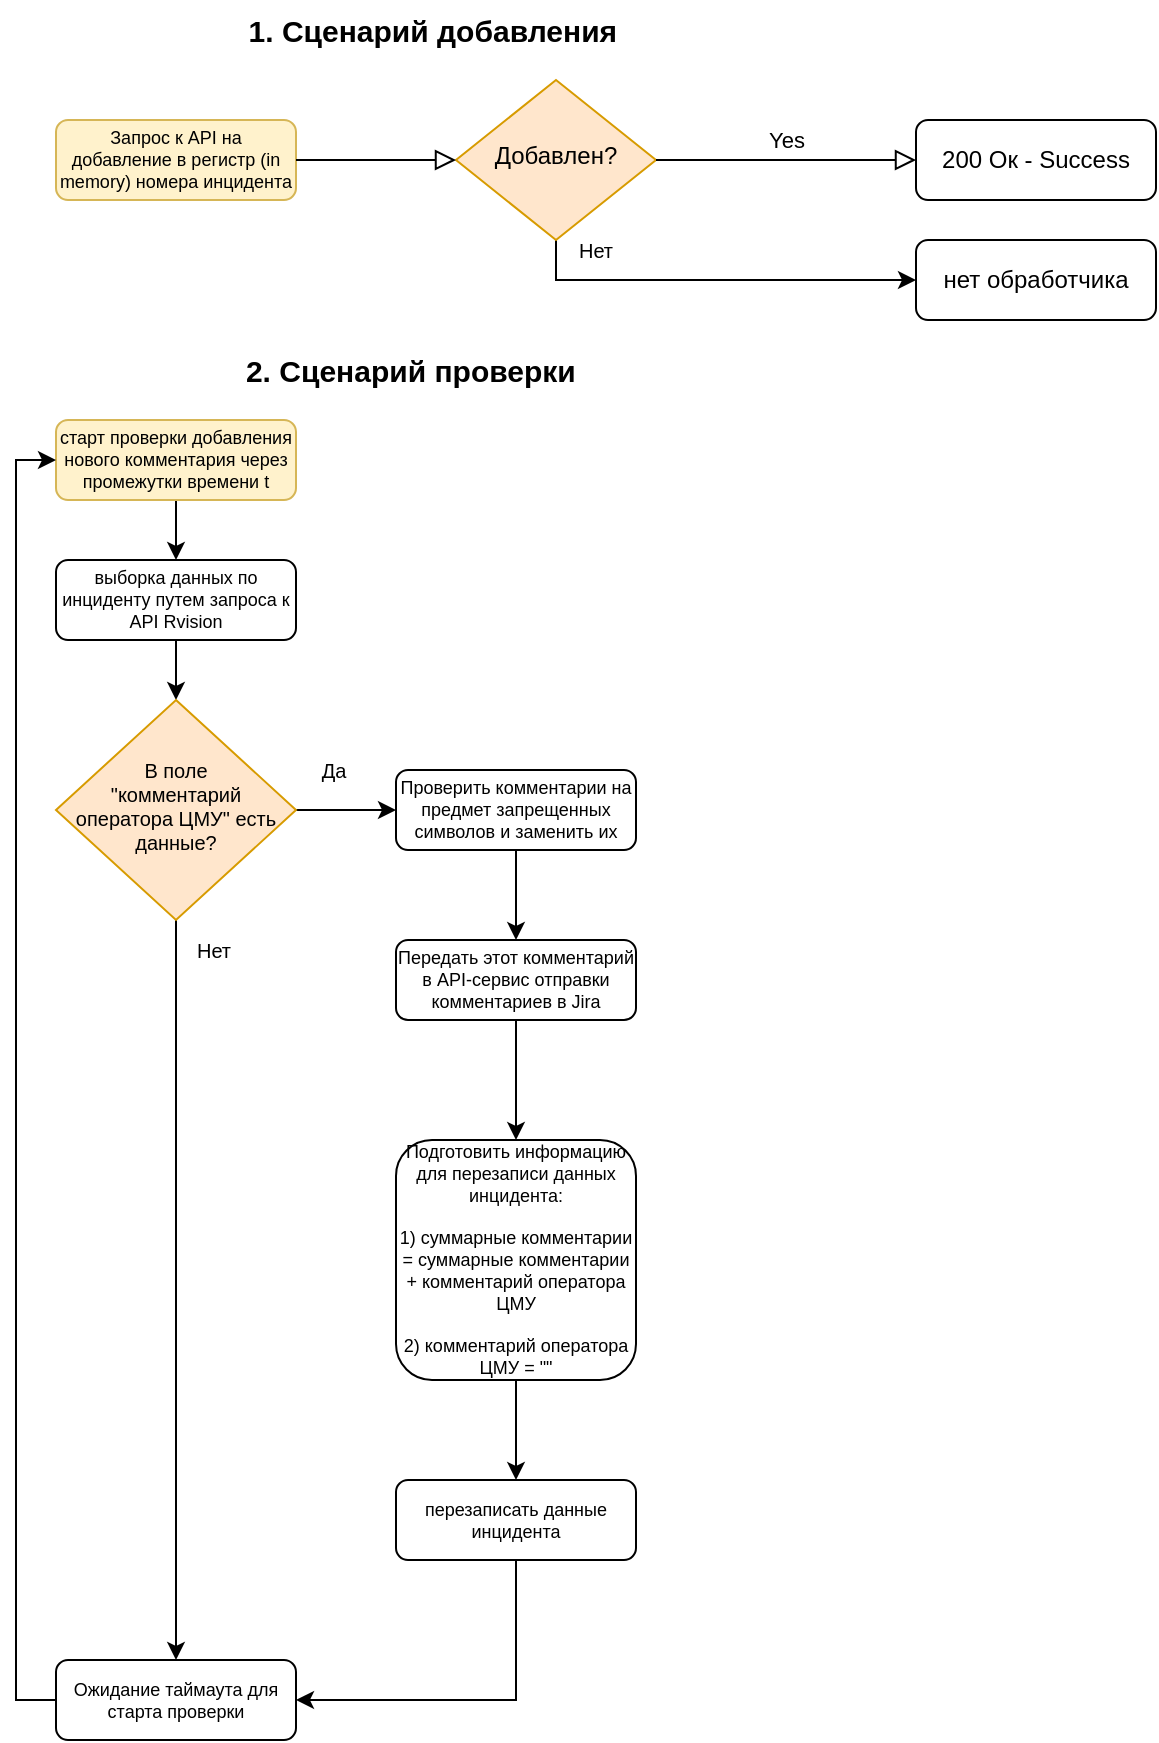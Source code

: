 <mxfile version="15.6.5" type="github">
  <diagram id="C5RBs43oDa-KdzZeNtuy" name="Page-1">
    <mxGraphModel dx="945" dy="560" grid="1" gridSize="10" guides="1" tooltips="1" connect="1" arrows="1" fold="1" page="1" pageScale="1" pageWidth="827" pageHeight="1169" math="0" shadow="0">
      <root>
        <mxCell id="WIyWlLk6GJQsqaUBKTNV-0" />
        <mxCell id="WIyWlLk6GJQsqaUBKTNV-1" parent="WIyWlLk6GJQsqaUBKTNV-0" />
        <mxCell id="WCmb3ZS0miNEBh6L_WHi-0" value="Запрос к API на добавление в регистр (in memory) номера инцидента" style="rounded=1;whiteSpace=wrap;html=1;fontSize=9;glass=0;strokeWidth=1;shadow=0;fillColor=#fff2cc;strokeColor=#d6b656;fontColor=default;" vertex="1" parent="WIyWlLk6GJQsqaUBKTNV-1">
          <mxGeometry x="100" y="100" width="120" height="40" as="geometry" />
        </mxCell>
        <mxCell id="WCmb3ZS0miNEBh6L_WHi-31" style="edgeStyle=orthogonalEdgeStyle;rounded=0;orthogonalLoop=1;jettySize=auto;html=1;entryX=0;entryY=0.5;entryDx=0;entryDy=0;labelBackgroundColor=default;fontSize=15;fontColor=default;strokeColor=default;" edge="1" parent="WIyWlLk6GJQsqaUBKTNV-1" source="WCmb3ZS0miNEBh6L_WHi-1" target="WCmb3ZS0miNEBh6L_WHi-30">
          <mxGeometry relative="1" as="geometry">
            <Array as="points">
              <mxPoint x="350" y="180" />
            </Array>
          </mxGeometry>
        </mxCell>
        <mxCell id="WCmb3ZS0miNEBh6L_WHi-1" value="Добавлен?" style="rhombus;whiteSpace=wrap;html=1;shadow=0;fontFamily=Helvetica;fontSize=12;align=center;strokeWidth=1;spacing=6;spacingTop=-4;fillColor=#ffe6cc;strokeColor=#d79b00;fontColor=default;" vertex="1" parent="WIyWlLk6GJQsqaUBKTNV-1">
          <mxGeometry x="300" y="80" width="100" height="80" as="geometry" />
        </mxCell>
        <mxCell id="WCmb3ZS0miNEBh6L_WHi-2" value="" style="rounded=0;html=1;jettySize=auto;orthogonalLoop=1;fontSize=11;endArrow=block;endFill=0;endSize=8;strokeWidth=1;shadow=0;labelBackgroundColor=none;edgeStyle=orthogonalEdgeStyle;exitX=1;exitY=0.5;exitDx=0;exitDy=0;strokeColor=default;fontColor=default;entryX=0;entryY=0.5;entryDx=0;entryDy=0;" edge="1" parent="WIyWlLk6GJQsqaUBKTNV-1" source="WCmb3ZS0miNEBh6L_WHi-0" target="WCmb3ZS0miNEBh6L_WHi-1">
          <mxGeometry relative="1" as="geometry">
            <mxPoint x="230" y="240" as="sourcePoint" />
            <mxPoint x="310" y="240" as="targetPoint" />
          </mxGeometry>
        </mxCell>
        <mxCell id="WCmb3ZS0miNEBh6L_WHi-3" value="Yes" style="edgeStyle=orthogonalEdgeStyle;rounded=0;html=1;jettySize=auto;orthogonalLoop=1;fontSize=11;endArrow=block;endFill=0;endSize=8;strokeWidth=1;shadow=0;labelBackgroundColor=none;exitX=1;exitY=0.5;exitDx=0;exitDy=0;strokeColor=default;fontColor=default;startArrow=none;entryX=0;entryY=0.5;entryDx=0;entryDy=0;" edge="1" parent="WIyWlLk6GJQsqaUBKTNV-1" source="WCmb3ZS0miNEBh6L_WHi-1" target="WIyWlLk6GJQsqaUBKTNV-12">
          <mxGeometry y="10" relative="1" as="geometry">
            <mxPoint as="offset" />
            <mxPoint x="690" y="240" as="sourcePoint" />
            <mxPoint x="680" y="170" as="targetPoint" />
            <Array as="points">
              <mxPoint x="440" y="120" />
              <mxPoint x="440" y="120" />
            </Array>
          </mxGeometry>
        </mxCell>
        <mxCell id="WIyWlLk6GJQsqaUBKTNV-12" value="200 Ок - Success" style="rounded=1;whiteSpace=wrap;html=1;fontSize=12;glass=0;strokeWidth=1;shadow=0;fillColor=default;strokeColor=default;fontColor=default;" parent="WIyWlLk6GJQsqaUBKTNV-1" vertex="1">
          <mxGeometry x="530" y="100" width="120" height="40" as="geometry" />
        </mxCell>
        <mxCell id="WCmb3ZS0miNEBh6L_WHi-10" style="edgeStyle=orthogonalEdgeStyle;rounded=0;orthogonalLoop=1;jettySize=auto;html=1;fontSize=10;fontColor=default;strokeColor=default;" edge="1" parent="WIyWlLk6GJQsqaUBKTNV-1" source="WCmb3ZS0miNEBh6L_WHi-5" target="WCmb3ZS0miNEBh6L_WHi-6">
          <mxGeometry relative="1" as="geometry" />
        </mxCell>
        <mxCell id="WCmb3ZS0miNEBh6L_WHi-5" value="старт проверки добавления нового комментария через промежутки времени t" style="rounded=1;whiteSpace=wrap;html=1;fontSize=9;glass=0;strokeWidth=1;shadow=0;fillColor=#fff2cc;strokeColor=#d6b656;fontColor=default;" vertex="1" parent="WIyWlLk6GJQsqaUBKTNV-1">
          <mxGeometry x="100" y="250" width="120" height="40" as="geometry" />
        </mxCell>
        <mxCell id="WCmb3ZS0miNEBh6L_WHi-11" style="edgeStyle=orthogonalEdgeStyle;rounded=0;orthogonalLoop=1;jettySize=auto;html=1;entryX=0.5;entryY=0;entryDx=0;entryDy=0;fontSize=10;fontColor=default;strokeColor=default;" edge="1" parent="WIyWlLk6GJQsqaUBKTNV-1" source="WCmb3ZS0miNEBh6L_WHi-6" target="WCmb3ZS0miNEBh6L_WHi-8">
          <mxGeometry relative="1" as="geometry" />
        </mxCell>
        <mxCell id="WCmb3ZS0miNEBh6L_WHi-6" value="выборка данных по инциденту путем запроса к API Rvision" style="rounded=1;whiteSpace=wrap;html=1;fontSize=9;glass=0;strokeWidth=1;shadow=0;fillColor=default;strokeColor=default;fontColor=default;" vertex="1" parent="WIyWlLk6GJQsqaUBKTNV-1">
          <mxGeometry x="100" y="320" width="120" height="40" as="geometry" />
        </mxCell>
        <mxCell id="WCmb3ZS0miNEBh6L_WHi-14" style="edgeStyle=orthogonalEdgeStyle;rounded=0;orthogonalLoop=1;jettySize=auto;html=1;entryX=0.5;entryY=0;entryDx=0;entryDy=0;fontSize=10;fontColor=default;strokeColor=default;" edge="1" parent="WIyWlLk6GJQsqaUBKTNV-1" source="WCmb3ZS0miNEBh6L_WHi-8" target="WCmb3ZS0miNEBh6L_WHi-13">
          <mxGeometry relative="1" as="geometry" />
        </mxCell>
        <mxCell id="WCmb3ZS0miNEBh6L_WHi-17" style="edgeStyle=orthogonalEdgeStyle;rounded=0;orthogonalLoop=1;jettySize=auto;html=1;entryX=0;entryY=0.5;entryDx=0;entryDy=0;fontSize=10;fontColor=default;strokeColor=default;" edge="1" parent="WIyWlLk6GJQsqaUBKTNV-1" source="WCmb3ZS0miNEBh6L_WHi-8" target="WCmb3ZS0miNEBh6L_WHi-16">
          <mxGeometry relative="1" as="geometry" />
        </mxCell>
        <mxCell id="WCmb3ZS0miNEBh6L_WHi-8" value="В поле &lt;br&gt;&quot;комментарий оператора ЦМУ&quot; есть данные?" style="rhombus;whiteSpace=wrap;html=1;shadow=0;fontFamily=Helvetica;fontSize=10;align=center;strokeWidth=1;spacing=6;spacingTop=-4;fillColor=#ffe6cc;strokeColor=#d79b00;fontColor=default;" vertex="1" parent="WIyWlLk6GJQsqaUBKTNV-1">
          <mxGeometry x="100" y="390" width="120" height="110" as="geometry" />
        </mxCell>
        <mxCell id="WCmb3ZS0miNEBh6L_WHi-27" style="edgeStyle=orthogonalEdgeStyle;rounded=0;orthogonalLoop=1;jettySize=auto;html=1;entryX=0;entryY=0.5;entryDx=0;entryDy=0;labelBackgroundColor=default;fontSize=10;fontColor=default;strokeColor=default;" edge="1" parent="WIyWlLk6GJQsqaUBKTNV-1" source="WCmb3ZS0miNEBh6L_WHi-13" target="WCmb3ZS0miNEBh6L_WHi-5">
          <mxGeometry relative="1" as="geometry">
            <Array as="points">
              <mxPoint x="80" y="890" />
              <mxPoint x="80" y="270" />
            </Array>
          </mxGeometry>
        </mxCell>
        <mxCell id="WCmb3ZS0miNEBh6L_WHi-13" value="Ожидание таймаута для старта проверки" style="rounded=1;whiteSpace=wrap;html=1;fontSize=9;glass=0;strokeWidth=1;shadow=0;fillColor=default;strokeColor=default;fontColor=default;" vertex="1" parent="WIyWlLk6GJQsqaUBKTNV-1">
          <mxGeometry x="100" y="870" width="120" height="40" as="geometry" />
        </mxCell>
        <mxCell id="WCmb3ZS0miNEBh6L_WHi-15" value="Нет" style="text;html=1;strokeColor=none;fillColor=none;align=center;verticalAlign=middle;whiteSpace=wrap;rounded=0;fontSize=10;fontColor=default;" vertex="1" parent="WIyWlLk6GJQsqaUBKTNV-1">
          <mxGeometry x="149" y="500" width="60" height="30" as="geometry" />
        </mxCell>
        <mxCell id="WCmb3ZS0miNEBh6L_WHi-20" style="edgeStyle=orthogonalEdgeStyle;rounded=0;orthogonalLoop=1;jettySize=auto;html=1;entryX=0.5;entryY=0;entryDx=0;entryDy=0;fontSize=10;fontColor=default;strokeColor=default;" edge="1" parent="WIyWlLk6GJQsqaUBKTNV-1" source="WCmb3ZS0miNEBh6L_WHi-16" target="WCmb3ZS0miNEBh6L_WHi-19">
          <mxGeometry relative="1" as="geometry" />
        </mxCell>
        <mxCell id="WCmb3ZS0miNEBh6L_WHi-16" value="Проверить комментарии на предмет запрещенных символов и заменить их" style="rounded=1;whiteSpace=wrap;html=1;fontSize=9;glass=0;strokeWidth=1;shadow=0;fillColor=default;strokeColor=default;fontColor=default;" vertex="1" parent="WIyWlLk6GJQsqaUBKTNV-1">
          <mxGeometry x="270" y="425" width="120" height="40" as="geometry" />
        </mxCell>
        <mxCell id="WCmb3ZS0miNEBh6L_WHi-18" value="Да" style="text;html=1;strokeColor=none;fillColor=none;align=center;verticalAlign=middle;whiteSpace=wrap;rounded=0;fontSize=10;fontColor=default;" vertex="1" parent="WIyWlLk6GJQsqaUBKTNV-1">
          <mxGeometry x="209" y="410" width="60" height="30" as="geometry" />
        </mxCell>
        <mxCell id="WCmb3ZS0miNEBh6L_WHi-22" style="edgeStyle=orthogonalEdgeStyle;rounded=0;orthogonalLoop=1;jettySize=auto;html=1;entryX=0.5;entryY=0;entryDx=0;entryDy=0;fontSize=10;fontColor=default;strokeColor=default;" edge="1" parent="WIyWlLk6GJQsqaUBKTNV-1" source="WCmb3ZS0miNEBh6L_WHi-19" target="WCmb3ZS0miNEBh6L_WHi-21">
          <mxGeometry relative="1" as="geometry" />
        </mxCell>
        <mxCell id="WCmb3ZS0miNEBh6L_WHi-19" value="Передать этот комментарий в API-сервис отправки комментариев в Jira" style="rounded=1;whiteSpace=wrap;html=1;fontSize=9;glass=0;strokeWidth=1;shadow=0;fillColor=default;strokeColor=default;fontColor=default;" vertex="1" parent="WIyWlLk6GJQsqaUBKTNV-1">
          <mxGeometry x="270" y="510" width="120" height="40" as="geometry" />
        </mxCell>
        <mxCell id="WCmb3ZS0miNEBh6L_WHi-24" style="edgeStyle=orthogonalEdgeStyle;rounded=0;orthogonalLoop=1;jettySize=auto;html=1;entryX=0.5;entryY=0;entryDx=0;entryDy=0;fontSize=10;fontColor=default;strokeColor=default;" edge="1" parent="WIyWlLk6GJQsqaUBKTNV-1" source="WCmb3ZS0miNEBh6L_WHi-21" target="WCmb3ZS0miNEBh6L_WHi-23">
          <mxGeometry relative="1" as="geometry" />
        </mxCell>
        <mxCell id="WCmb3ZS0miNEBh6L_WHi-21" value="Подготовить информацию для перезаписи данных инцидента:&lt;br&gt;&lt;br&gt;1) суммарные комментарии = суммарные комментарии + комментарий оператора ЦМУ&lt;br&gt;&lt;br&gt;2) комментарий оператора ЦМУ = &quot;&quot;" style="rounded=1;whiteSpace=wrap;html=1;fontSize=9;glass=0;strokeWidth=1;shadow=0;fillColor=default;strokeColor=default;fontColor=default;" vertex="1" parent="WIyWlLk6GJQsqaUBKTNV-1">
          <mxGeometry x="270" y="610" width="120" height="120" as="geometry" />
        </mxCell>
        <mxCell id="WCmb3ZS0miNEBh6L_WHi-26" style="edgeStyle=orthogonalEdgeStyle;rounded=0;orthogonalLoop=1;jettySize=auto;html=1;entryX=1;entryY=0.5;entryDx=0;entryDy=0;fontSize=10;fontColor=default;strokeColor=default;labelBackgroundColor=default;" edge="1" parent="WIyWlLk6GJQsqaUBKTNV-1" source="WCmb3ZS0miNEBh6L_WHi-23" target="WCmb3ZS0miNEBh6L_WHi-13">
          <mxGeometry relative="1" as="geometry">
            <mxPoint x="330" y="870" as="targetPoint" />
            <Array as="points">
              <mxPoint x="330" y="890" />
            </Array>
          </mxGeometry>
        </mxCell>
        <mxCell id="WCmb3ZS0miNEBh6L_WHi-23" value="перезаписать данные инцидента" style="rounded=1;whiteSpace=wrap;html=1;fontSize=9;glass=0;strokeWidth=1;shadow=0;fillColor=default;strokeColor=default;fontColor=default;" vertex="1" parent="WIyWlLk6GJQsqaUBKTNV-1">
          <mxGeometry x="270" y="780" width="120" height="40" as="geometry" />
        </mxCell>
        <mxCell id="WCmb3ZS0miNEBh6L_WHi-28" value="2. Сценарий проверки&amp;nbsp;" style="text;html=1;strokeColor=none;fillColor=none;align=center;verticalAlign=middle;whiteSpace=wrap;rounded=0;fontSize=15;fontColor=default;fontStyle=1" vertex="1" parent="WIyWlLk6GJQsqaUBKTNV-1">
          <mxGeometry x="89" y="210" width="381" height="30" as="geometry" />
        </mxCell>
        <mxCell id="WCmb3ZS0miNEBh6L_WHi-29" value="1. Сценарий добавления&amp;nbsp;" style="text;html=1;strokeColor=none;fillColor=none;align=center;verticalAlign=middle;whiteSpace=wrap;rounded=0;fontSize=15;fontColor=default;fontStyle=1" vertex="1" parent="WIyWlLk6GJQsqaUBKTNV-1">
          <mxGeometry x="100" y="40" width="381" height="30" as="geometry" />
        </mxCell>
        <mxCell id="WCmb3ZS0miNEBh6L_WHi-30" value="нет обработчика" style="rounded=1;whiteSpace=wrap;html=1;fontSize=12;glass=0;strokeWidth=1;shadow=0;fillColor=default;strokeColor=default;fontColor=default;" vertex="1" parent="WIyWlLk6GJQsqaUBKTNV-1">
          <mxGeometry x="530" y="160" width="120" height="40" as="geometry" />
        </mxCell>
        <mxCell id="WCmb3ZS0miNEBh6L_WHi-32" value="Нет" style="text;html=1;strokeColor=none;fillColor=none;align=center;verticalAlign=middle;whiteSpace=wrap;rounded=0;fontSize=10;fontColor=default;" vertex="1" parent="WIyWlLk6GJQsqaUBKTNV-1">
          <mxGeometry x="340" y="150" width="60" height="30" as="geometry" />
        </mxCell>
      </root>
    </mxGraphModel>
  </diagram>
</mxfile>
